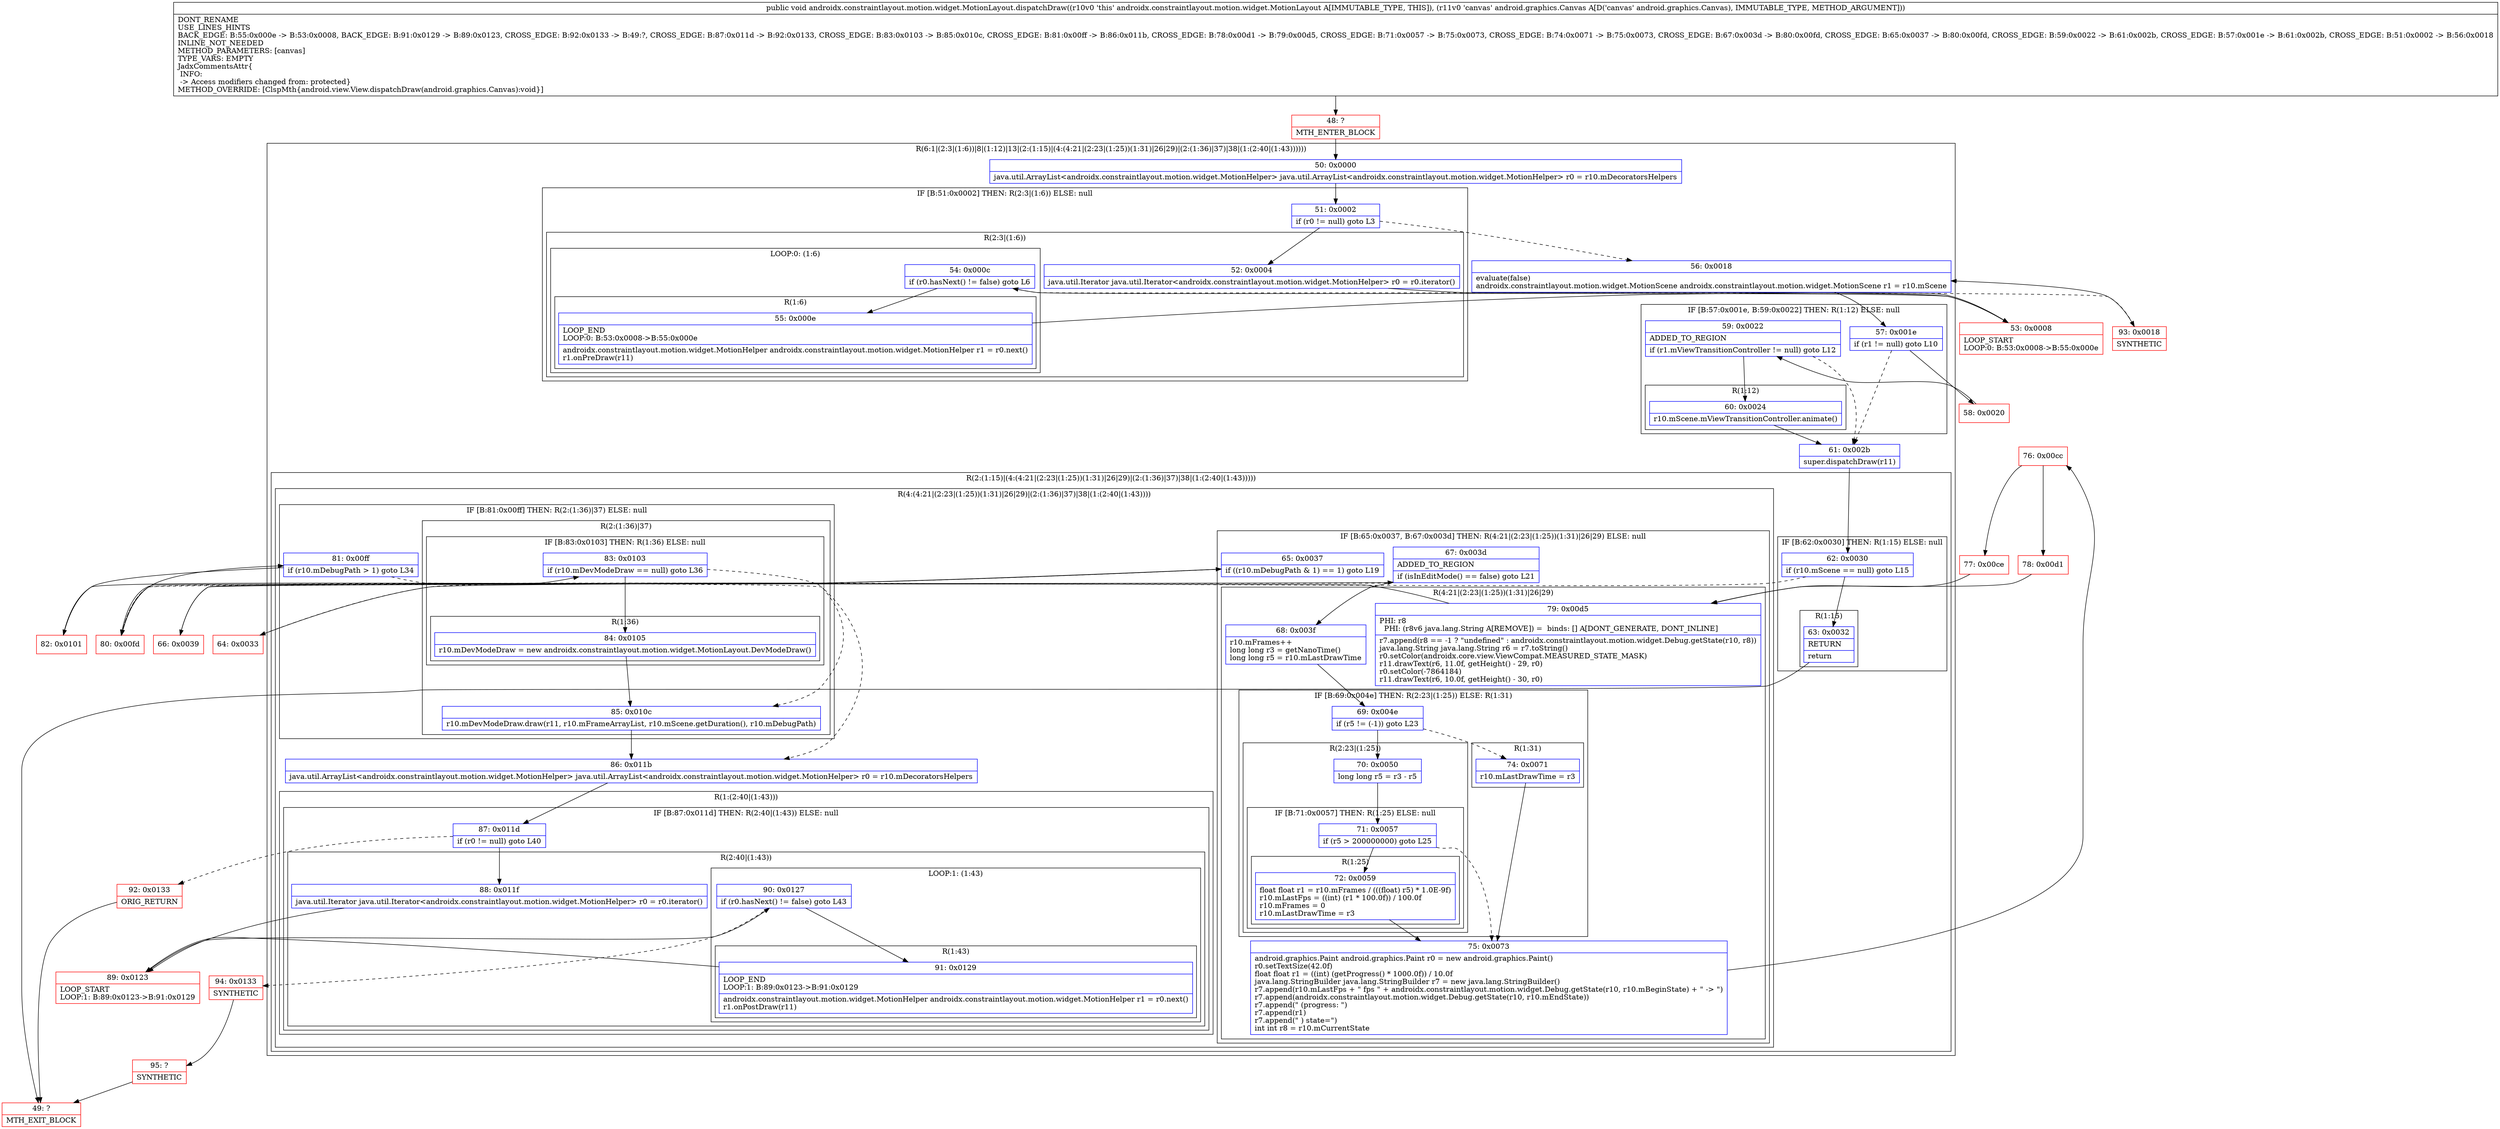 digraph "CFG forandroidx.constraintlayout.motion.widget.MotionLayout.dispatchDraw(Landroid\/graphics\/Canvas;)V" {
subgraph cluster_Region_2007333469 {
label = "R(6:1|(2:3|(1:6))|8|(1:12)|13|(2:(1:15)|(4:(4:21|(2:23|(1:25))(1:31)|26|29)|(2:(1:36)|37)|38|(1:(2:40|(1:43))))))";
node [shape=record,color=blue];
Node_50 [shape=record,label="{50\:\ 0x0000|java.util.ArrayList\<androidx.constraintlayout.motion.widget.MotionHelper\> java.util.ArrayList\<androidx.constraintlayout.motion.widget.MotionHelper\> r0 = r10.mDecoratorsHelpers\l}"];
subgraph cluster_IfRegion_616982193 {
label = "IF [B:51:0x0002] THEN: R(2:3|(1:6)) ELSE: null";
node [shape=record,color=blue];
Node_51 [shape=record,label="{51\:\ 0x0002|if (r0 != null) goto L3\l}"];
subgraph cluster_Region_1561073829 {
label = "R(2:3|(1:6))";
node [shape=record,color=blue];
Node_52 [shape=record,label="{52\:\ 0x0004|java.util.Iterator java.util.Iterator\<androidx.constraintlayout.motion.widget.MotionHelper\> r0 = r0.iterator()\l}"];
subgraph cluster_LoopRegion_1731431158 {
label = "LOOP:0: (1:6)";
node [shape=record,color=blue];
Node_54 [shape=record,label="{54\:\ 0x000c|if (r0.hasNext() != false) goto L6\l}"];
subgraph cluster_Region_764726091 {
label = "R(1:6)";
node [shape=record,color=blue];
Node_55 [shape=record,label="{55\:\ 0x000e|LOOP_END\lLOOP:0: B:53:0x0008\-\>B:55:0x000e\l|androidx.constraintlayout.motion.widget.MotionHelper androidx.constraintlayout.motion.widget.MotionHelper r1 = r0.next()\lr1.onPreDraw(r11)\l}"];
}
}
}
}
Node_56 [shape=record,label="{56\:\ 0x0018|evaluate(false)\landroidx.constraintlayout.motion.widget.MotionScene androidx.constraintlayout.motion.widget.MotionScene r1 = r10.mScene\l}"];
subgraph cluster_IfRegion_1154104245 {
label = "IF [B:57:0x001e, B:59:0x0022] THEN: R(1:12) ELSE: null";
node [shape=record,color=blue];
Node_57 [shape=record,label="{57\:\ 0x001e|if (r1 != null) goto L10\l}"];
Node_59 [shape=record,label="{59\:\ 0x0022|ADDED_TO_REGION\l|if (r1.mViewTransitionController != null) goto L12\l}"];
subgraph cluster_Region_2081252507 {
label = "R(1:12)";
node [shape=record,color=blue];
Node_60 [shape=record,label="{60\:\ 0x0024|r10.mScene.mViewTransitionController.animate()\l}"];
}
}
Node_61 [shape=record,label="{61\:\ 0x002b|super.dispatchDraw(r11)\l}"];
subgraph cluster_Region_1505423164 {
label = "R(2:(1:15)|(4:(4:21|(2:23|(1:25))(1:31)|26|29)|(2:(1:36)|37)|38|(1:(2:40|(1:43)))))";
node [shape=record,color=blue];
subgraph cluster_IfRegion_478509787 {
label = "IF [B:62:0x0030] THEN: R(1:15) ELSE: null";
node [shape=record,color=blue];
Node_62 [shape=record,label="{62\:\ 0x0030|if (r10.mScene == null) goto L15\l}"];
subgraph cluster_Region_347381149 {
label = "R(1:15)";
node [shape=record,color=blue];
Node_63 [shape=record,label="{63\:\ 0x0032|RETURN\l|return\l}"];
}
}
subgraph cluster_Region_417449699 {
label = "R(4:(4:21|(2:23|(1:25))(1:31)|26|29)|(2:(1:36)|37)|38|(1:(2:40|(1:43))))";
node [shape=record,color=blue];
subgraph cluster_IfRegion_59378220 {
label = "IF [B:65:0x0037, B:67:0x003d] THEN: R(4:21|(2:23|(1:25))(1:31)|26|29) ELSE: null";
node [shape=record,color=blue];
Node_65 [shape=record,label="{65\:\ 0x0037|if ((r10.mDebugPath & 1) == 1) goto L19\l}"];
Node_67 [shape=record,label="{67\:\ 0x003d|ADDED_TO_REGION\l|if (isInEditMode() == false) goto L21\l}"];
subgraph cluster_Region_282206256 {
label = "R(4:21|(2:23|(1:25))(1:31)|26|29)";
node [shape=record,color=blue];
Node_68 [shape=record,label="{68\:\ 0x003f|r10.mFrames++\llong long r3 = getNanoTime()\llong long r5 = r10.mLastDrawTime\l}"];
subgraph cluster_IfRegion_1023188062 {
label = "IF [B:69:0x004e] THEN: R(2:23|(1:25)) ELSE: R(1:31)";
node [shape=record,color=blue];
Node_69 [shape=record,label="{69\:\ 0x004e|if (r5 != (\-1)) goto L23\l}"];
subgraph cluster_Region_723410295 {
label = "R(2:23|(1:25))";
node [shape=record,color=blue];
Node_70 [shape=record,label="{70\:\ 0x0050|long long r5 = r3 \- r5\l}"];
subgraph cluster_IfRegion_1708165971 {
label = "IF [B:71:0x0057] THEN: R(1:25) ELSE: null";
node [shape=record,color=blue];
Node_71 [shape=record,label="{71\:\ 0x0057|if (r5 \> 200000000) goto L25\l}"];
subgraph cluster_Region_289563747 {
label = "R(1:25)";
node [shape=record,color=blue];
Node_72 [shape=record,label="{72\:\ 0x0059|float float r1 = r10.mFrames \/ (((float) r5) * 1.0E\-9f)\lr10.mLastFps = ((int) (r1 * 100.0f)) \/ 100.0f\lr10.mFrames = 0\lr10.mLastDrawTime = r3\l}"];
}
}
}
subgraph cluster_Region_1034877051 {
label = "R(1:31)";
node [shape=record,color=blue];
Node_74 [shape=record,label="{74\:\ 0x0071|r10.mLastDrawTime = r3\l}"];
}
}
Node_75 [shape=record,label="{75\:\ 0x0073|android.graphics.Paint android.graphics.Paint r0 = new android.graphics.Paint()\lr0.setTextSize(42.0f)\lfloat float r1 = ((int) (getProgress() * 1000.0f)) \/ 10.0f\ljava.lang.StringBuilder java.lang.StringBuilder r7 = new java.lang.StringBuilder()\lr7.append(r10.mLastFps + \" fps \" + androidx.constraintlayout.motion.widget.Debug.getState(r10, r10.mBeginState) + \" \-\> \")\lr7.append(androidx.constraintlayout.motion.widget.Debug.getState(r10, r10.mEndState))\lr7.append(\" (progress: \")\lr7.append(r1)\lr7.append(\" ) state=\")\lint int r8 = r10.mCurrentState\l}"];
Node_79 [shape=record,label="{79\:\ 0x00d5|PHI: r8 \l  PHI: (r8v6 java.lang.String A[REMOVE]) =  binds: [] A[DONT_GENERATE, DONT_INLINE]\l|r7.append(r8 == \-1 ? \"undefined\" : androidx.constraintlayout.motion.widget.Debug.getState(r10, r8))\ljava.lang.String java.lang.String r6 = r7.toString()\lr0.setColor(androidx.core.view.ViewCompat.MEASURED_STATE_MASK)\lr11.drawText(r6, 11.0f, getHeight() \- 29, r0)\lr0.setColor(\-7864184)\lr11.drawText(r6, 10.0f, getHeight() \- 30, r0)\l}"];
}
}
subgraph cluster_IfRegion_231196270 {
label = "IF [B:81:0x00ff] THEN: R(2:(1:36)|37) ELSE: null";
node [shape=record,color=blue];
Node_81 [shape=record,label="{81\:\ 0x00ff|if (r10.mDebugPath \> 1) goto L34\l}"];
subgraph cluster_Region_983770799 {
label = "R(2:(1:36)|37)";
node [shape=record,color=blue];
subgraph cluster_IfRegion_172694547 {
label = "IF [B:83:0x0103] THEN: R(1:36) ELSE: null";
node [shape=record,color=blue];
Node_83 [shape=record,label="{83\:\ 0x0103|if (r10.mDevModeDraw == null) goto L36\l}"];
subgraph cluster_Region_1505995804 {
label = "R(1:36)";
node [shape=record,color=blue];
Node_84 [shape=record,label="{84\:\ 0x0105|r10.mDevModeDraw = new androidx.constraintlayout.motion.widget.MotionLayout.DevModeDraw()\l}"];
}
}
Node_85 [shape=record,label="{85\:\ 0x010c|r10.mDevModeDraw.draw(r11, r10.mFrameArrayList, r10.mScene.getDuration(), r10.mDebugPath)\l}"];
}
}
Node_86 [shape=record,label="{86\:\ 0x011b|java.util.ArrayList\<androidx.constraintlayout.motion.widget.MotionHelper\> java.util.ArrayList\<androidx.constraintlayout.motion.widget.MotionHelper\> r0 = r10.mDecoratorsHelpers\l}"];
subgraph cluster_Region_1787094524 {
label = "R(1:(2:40|(1:43)))";
node [shape=record,color=blue];
subgraph cluster_IfRegion_252037280 {
label = "IF [B:87:0x011d] THEN: R(2:40|(1:43)) ELSE: null";
node [shape=record,color=blue];
Node_87 [shape=record,label="{87\:\ 0x011d|if (r0 != null) goto L40\l}"];
subgraph cluster_Region_854663381 {
label = "R(2:40|(1:43))";
node [shape=record,color=blue];
Node_88 [shape=record,label="{88\:\ 0x011f|java.util.Iterator java.util.Iterator\<androidx.constraintlayout.motion.widget.MotionHelper\> r0 = r0.iterator()\l}"];
subgraph cluster_LoopRegion_661893805 {
label = "LOOP:1: (1:43)";
node [shape=record,color=blue];
Node_90 [shape=record,label="{90\:\ 0x0127|if (r0.hasNext() != false) goto L43\l}"];
subgraph cluster_Region_825474686 {
label = "R(1:43)";
node [shape=record,color=blue];
Node_91 [shape=record,label="{91\:\ 0x0129|LOOP_END\lLOOP:1: B:89:0x0123\-\>B:91:0x0129\l|androidx.constraintlayout.motion.widget.MotionHelper androidx.constraintlayout.motion.widget.MotionHelper r1 = r0.next()\lr1.onPostDraw(r11)\l}"];
}
}
}
}
}
}
}
}
Node_48 [shape=record,color=red,label="{48\:\ ?|MTH_ENTER_BLOCK\l}"];
Node_53 [shape=record,color=red,label="{53\:\ 0x0008|LOOP_START\lLOOP:0: B:53:0x0008\-\>B:55:0x000e\l}"];
Node_93 [shape=record,color=red,label="{93\:\ 0x0018|SYNTHETIC\l}"];
Node_58 [shape=record,color=red,label="{58\:\ 0x0020}"];
Node_49 [shape=record,color=red,label="{49\:\ ?|MTH_EXIT_BLOCK\l}"];
Node_64 [shape=record,color=red,label="{64\:\ 0x0033}"];
Node_66 [shape=record,color=red,label="{66\:\ 0x0039}"];
Node_76 [shape=record,color=red,label="{76\:\ 0x00cc}"];
Node_77 [shape=record,color=red,label="{77\:\ 0x00ce}"];
Node_78 [shape=record,color=red,label="{78\:\ 0x00d1}"];
Node_80 [shape=record,color=red,label="{80\:\ 0x00fd}"];
Node_82 [shape=record,color=red,label="{82\:\ 0x0101}"];
Node_89 [shape=record,color=red,label="{89\:\ 0x0123|LOOP_START\lLOOP:1: B:89:0x0123\-\>B:91:0x0129\l}"];
Node_94 [shape=record,color=red,label="{94\:\ 0x0133|SYNTHETIC\l}"];
Node_95 [shape=record,color=red,label="{95\:\ ?|SYNTHETIC\l}"];
Node_92 [shape=record,color=red,label="{92\:\ 0x0133|ORIG_RETURN\l}"];
MethodNode[shape=record,label="{public void androidx.constraintlayout.motion.widget.MotionLayout.dispatchDraw((r10v0 'this' androidx.constraintlayout.motion.widget.MotionLayout A[IMMUTABLE_TYPE, THIS]), (r11v0 'canvas' android.graphics.Canvas A[D('canvas' android.graphics.Canvas), IMMUTABLE_TYPE, METHOD_ARGUMENT]))  | DONT_RENAME\lUSE_LINES_HINTS\lBACK_EDGE: B:55:0x000e \-\> B:53:0x0008, BACK_EDGE: B:91:0x0129 \-\> B:89:0x0123, CROSS_EDGE: B:92:0x0133 \-\> B:49:?, CROSS_EDGE: B:87:0x011d \-\> B:92:0x0133, CROSS_EDGE: B:83:0x0103 \-\> B:85:0x010c, CROSS_EDGE: B:81:0x00ff \-\> B:86:0x011b, CROSS_EDGE: B:78:0x00d1 \-\> B:79:0x00d5, CROSS_EDGE: B:71:0x0057 \-\> B:75:0x0073, CROSS_EDGE: B:74:0x0071 \-\> B:75:0x0073, CROSS_EDGE: B:67:0x003d \-\> B:80:0x00fd, CROSS_EDGE: B:65:0x0037 \-\> B:80:0x00fd, CROSS_EDGE: B:59:0x0022 \-\> B:61:0x002b, CROSS_EDGE: B:57:0x001e \-\> B:61:0x002b, CROSS_EDGE: B:51:0x0002 \-\> B:56:0x0018\lINLINE_NOT_NEEDED\lMETHOD_PARAMETERS: [canvas]\lTYPE_VARS: EMPTY\lJadxCommentsAttr\{\l INFO: \l \-\> Access modifiers changed from: protected\}\lMETHOD_OVERRIDE: [ClspMth\{android.view.View.dispatchDraw(android.graphics.Canvas):void\}]\l}"];
MethodNode -> Node_48;Node_50 -> Node_51;
Node_51 -> Node_52;
Node_51 -> Node_56[style=dashed];
Node_52 -> Node_53;
Node_54 -> Node_55;
Node_54 -> Node_93[style=dashed];
Node_55 -> Node_53;
Node_56 -> Node_57;
Node_57 -> Node_58;
Node_57 -> Node_61[style=dashed];
Node_59 -> Node_60;
Node_59 -> Node_61[style=dashed];
Node_60 -> Node_61;
Node_61 -> Node_62;
Node_62 -> Node_63;
Node_62 -> Node_64[style=dashed];
Node_63 -> Node_49;
Node_65 -> Node_66;
Node_65 -> Node_80[style=dashed];
Node_67 -> Node_68;
Node_67 -> Node_80[style=dashed];
Node_68 -> Node_69;
Node_69 -> Node_70;
Node_69 -> Node_74[style=dashed];
Node_70 -> Node_71;
Node_71 -> Node_72;
Node_71 -> Node_75[style=dashed];
Node_72 -> Node_75;
Node_74 -> Node_75;
Node_75 -> Node_76;
Node_79 -> Node_80;
Node_81 -> Node_82;
Node_81 -> Node_86[style=dashed];
Node_83 -> Node_84;
Node_83 -> Node_85[style=dashed];
Node_84 -> Node_85;
Node_85 -> Node_86;
Node_86 -> Node_87;
Node_87 -> Node_88;
Node_87 -> Node_92[style=dashed];
Node_88 -> Node_89;
Node_90 -> Node_91;
Node_90 -> Node_94[style=dashed];
Node_91 -> Node_89;
Node_48 -> Node_50;
Node_53 -> Node_54;
Node_93 -> Node_56;
Node_58 -> Node_59;
Node_64 -> Node_65;
Node_66 -> Node_67;
Node_76 -> Node_77;
Node_76 -> Node_78;
Node_77 -> Node_79;
Node_78 -> Node_79;
Node_80 -> Node_81;
Node_82 -> Node_83;
Node_89 -> Node_90;
Node_94 -> Node_95;
Node_95 -> Node_49;
Node_92 -> Node_49;
}

